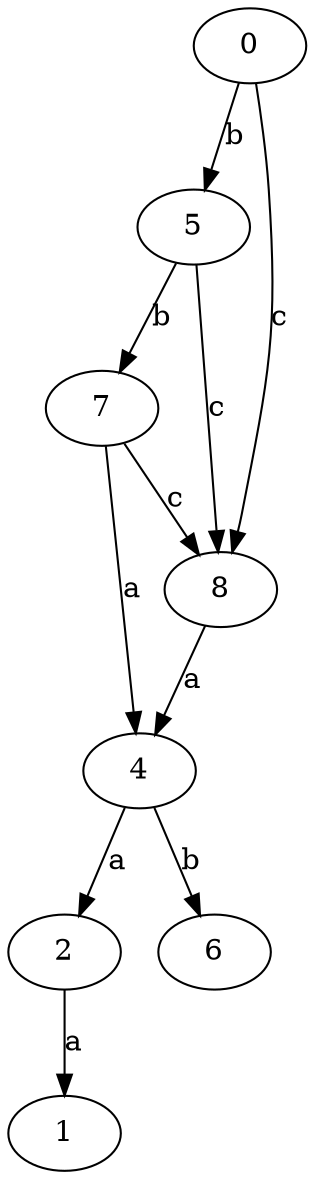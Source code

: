 strict digraph  {
1;
2;
4;
5;
6;
7;
0;
8;
2 -> 1  [label=a];
4 -> 2  [label=a];
4 -> 6  [label=b];
5 -> 7  [label=b];
5 -> 8  [label=c];
7 -> 4  [label=a];
7 -> 8  [label=c];
0 -> 5  [label=b];
0 -> 8  [label=c];
8 -> 4  [label=a];
}
